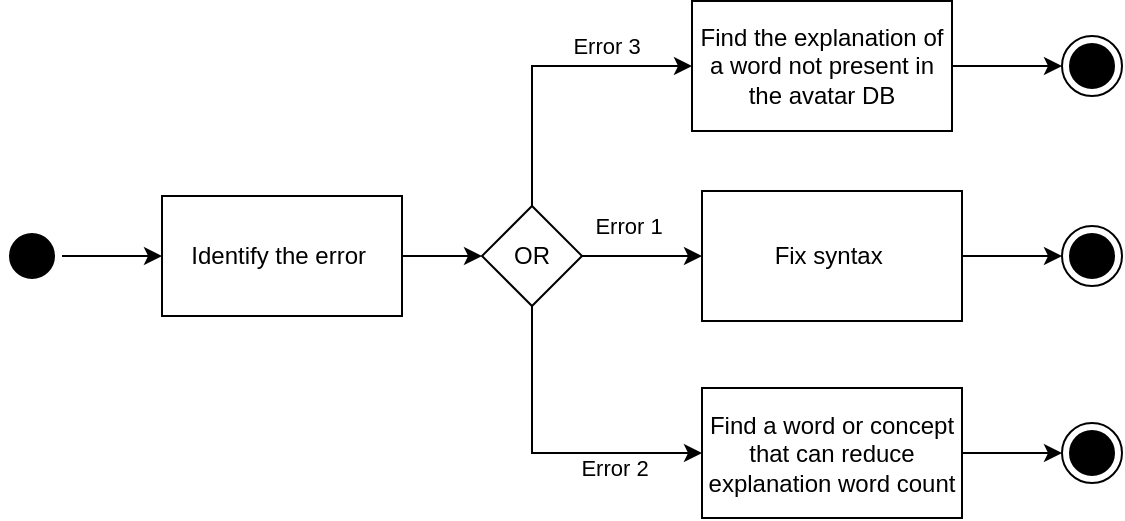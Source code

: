<mxfile version="13.7.7" type="device"><diagram id="w8EF5u6QahIaIPmv5HzY" name="Page-1"><mxGraphModel dx="1422" dy="831" grid="1" gridSize="10" guides="1" tooltips="1" connect="1" arrows="1" fold="1" page="1" pageScale="1" pageWidth="1169" pageHeight="827" math="0" shadow="0"><root><mxCell id="0"/><mxCell id="1" parent="0"/><mxCell id="Ln4tevx8Zgpp1GF-w7BR-14" value="" style="edgeStyle=orthogonalEdgeStyle;rounded=0;orthogonalLoop=1;jettySize=auto;html=1;entryX=0;entryY=0.5;entryDx=0;entryDy=0;" parent="1" source="Ln4tevx8Zgpp1GF-w7BR-1" edge="1" target="Ln4tevx8Zgpp1GF-w7BR-12"><mxGeometry relative="1" as="geometry"><mxPoint x="385" y="150" as="targetPoint"/></mxGeometry></mxCell><mxCell id="Ln4tevx8Zgpp1GF-w7BR-1" value="" style="ellipse;html=1;shape=startState;fillColor=#000000;strokeColor=#000000;" parent="1" vertex="1"><mxGeometry x="110" y="300" width="30" height="30" as="geometry"/></mxCell><mxCell id="Ln4tevx8Zgpp1GF-w7BR-2" value="" style="ellipse;html=1;shape=endState;fillColor=#000000;strokeColor=#000000;" parent="1" vertex="1"><mxGeometry x="640" y="205" width="30" height="30" as="geometry"/></mxCell><mxCell id="Ln4tevx8Zgpp1GF-w7BR-7" value="Error 1" style="edgeStyle=orthogonalEdgeStyle;rounded=0;orthogonalLoop=1;jettySize=auto;html=1;" parent="1" source="Ln4tevx8Zgpp1GF-w7BR-3" target="Ln4tevx8Zgpp1GF-w7BR-21" edge="1"><mxGeometry x="-0.25" y="15" relative="1" as="geometry"><mxPoint x="385" y="400" as="targetPoint"/><mxPoint as="offset"/></mxGeometry></mxCell><mxCell id="Ln4tevx8Zgpp1GF-w7BR-9" value="Error 3" style="edgeStyle=orthogonalEdgeStyle;rounded=0;orthogonalLoop=1;jettySize=auto;html=1;" parent="1" source="Ln4tevx8Zgpp1GF-w7BR-3" target="Ln4tevx8Zgpp1GF-w7BR-17" edge="1"><mxGeometry x="0.429" y="10" relative="1" as="geometry"><mxPoint x="490" y="315" as="targetPoint"/><mxPoint as="offset"/><Array as="points"><mxPoint x="375" y="220"/></Array></mxGeometry></mxCell><mxCell id="Ln4tevx8Zgpp1GF-w7BR-11" value="Error 2" style="edgeStyle=orthogonalEdgeStyle;rounded=0;orthogonalLoop=1;jettySize=auto;html=1;entryX=0;entryY=0.5;entryDx=0;entryDy=0;" parent="1" source="Ln4tevx8Zgpp1GF-w7BR-3" edge="1" target="Ln4tevx8Zgpp1GF-w7BR-20"><mxGeometry x="0.44" y="-6" relative="1" as="geometry"><mxPoint x="280" y="315" as="targetPoint"/><mxPoint y="1" as="offset"/><Array as="points"><mxPoint x="375" y="414"/></Array></mxGeometry></mxCell><mxCell id="Ln4tevx8Zgpp1GF-w7BR-3" value="OR" style="rhombus;whiteSpace=wrap;html=1;strokeColor=#000000;direction=south;" parent="1" vertex="1"><mxGeometry x="350" y="290" width="50" height="50" as="geometry"/></mxCell><mxCell id="Ln4tevx8Zgpp1GF-w7BR-16" value="" style="edgeStyle=orthogonalEdgeStyle;rounded=0;orthogonalLoop=1;jettySize=auto;html=1;" parent="1" source="Ln4tevx8Zgpp1GF-w7BR-12" target="Ln4tevx8Zgpp1GF-w7BR-3" edge="1"><mxGeometry relative="1" as="geometry"><mxPoint x="385" y="290" as="targetPoint"/></mxGeometry></mxCell><mxCell id="Ln4tevx8Zgpp1GF-w7BR-12" value="Identify the error&amp;nbsp;" style="rounded=0;whiteSpace=wrap;html=1;strokeColor=#000000;" parent="1" vertex="1"><mxGeometry x="190" y="285" width="120" height="60" as="geometry"/></mxCell><mxCell id="Ln4tevx8Zgpp1GF-w7BR-19" value="" style="edgeStyle=orthogonalEdgeStyle;rounded=0;orthogonalLoop=1;jettySize=auto;html=1;entryX=0;entryY=0.5;entryDx=0;entryDy=0;" parent="1" source="Ln4tevx8Zgpp1GF-w7BR-17" edge="1" target="Ln4tevx8Zgpp1GF-w7BR-2"><mxGeometry relative="1" as="geometry"><mxPoint x="700" y="315" as="targetPoint"/></mxGeometry></mxCell><mxCell id="Ln4tevx8Zgpp1GF-w7BR-17" value="Find the explanation of a word not present in the avatar DB" style="rounded=0;whiteSpace=wrap;html=1;strokeColor=#000000;" parent="1" vertex="1"><mxGeometry x="455" y="187.5" width="130" height="65" as="geometry"/></mxCell><mxCell id="Ln4tevx8Zgpp1GF-w7BR-26" value="" style="edgeStyle=orthogonalEdgeStyle;rounded=0;orthogonalLoop=1;jettySize=auto;html=1;" parent="1" source="Ln4tevx8Zgpp1GF-w7BR-20" target="Ln4tevx8Zgpp1GF-w7BR-27" edge="1"><mxGeometry relative="1" as="geometry"><mxPoint x="70" y="315" as="targetPoint"/></mxGeometry></mxCell><mxCell id="Ln4tevx8Zgpp1GF-w7BR-20" value="Find a word or concept that can reduce explanation word count" style="rounded=0;whiteSpace=wrap;html=1;strokeColor=#000000;" parent="1" vertex="1"><mxGeometry x="460" y="381" width="130" height="65" as="geometry"/></mxCell><mxCell id="Ln4tevx8Zgpp1GF-w7BR-23" value="" style="edgeStyle=orthogonalEdgeStyle;rounded=0;orthogonalLoop=1;jettySize=auto;html=1;" parent="1" source="Ln4tevx8Zgpp1GF-w7BR-21" target="Ln4tevx8Zgpp1GF-w7BR-24" edge="1"><mxGeometry relative="1" as="geometry"><mxPoint x="385" y="545" as="targetPoint"/></mxGeometry></mxCell><mxCell id="Ln4tevx8Zgpp1GF-w7BR-21" value="Fix syntax&amp;nbsp;" style="rounded=0;whiteSpace=wrap;html=1;strokeColor=#000000;" parent="1" vertex="1"><mxGeometry x="460" y="282.5" width="130" height="65" as="geometry"/></mxCell><mxCell id="Ln4tevx8Zgpp1GF-w7BR-24" value="" style="ellipse;html=1;shape=endState;fillColor=#000000;strokeColor=#000000;" parent="1" vertex="1"><mxGeometry x="640" y="300" width="30" height="30" as="geometry"/></mxCell><mxCell id="Ln4tevx8Zgpp1GF-w7BR-27" value="" style="ellipse;html=1;shape=endState;fillColor=#000000;strokeColor=#000000;" parent="1" vertex="1"><mxGeometry x="640" y="398.5" width="30" height="30" as="geometry"/></mxCell></root></mxGraphModel></diagram></mxfile>